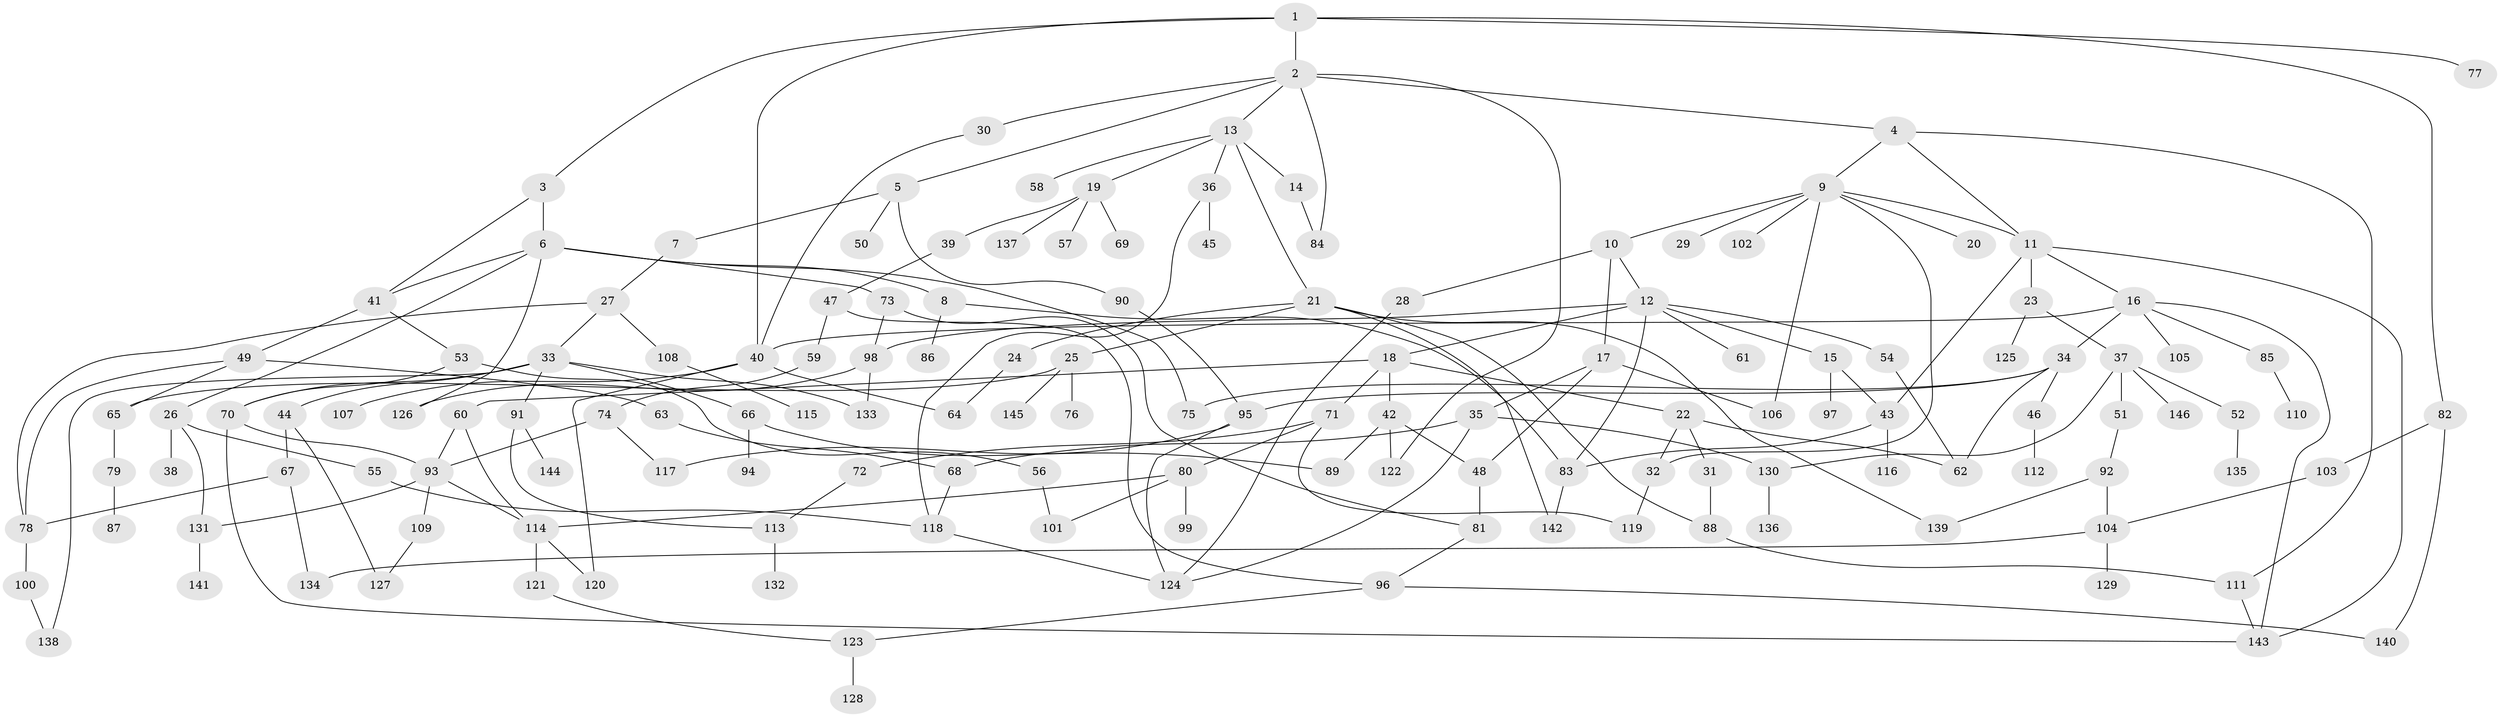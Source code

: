 // Generated by graph-tools (version 1.1) at 2025/49/03/09/25 03:49:21]
// undirected, 146 vertices, 202 edges
graph export_dot {
graph [start="1"]
  node [color=gray90,style=filled];
  1;
  2;
  3;
  4;
  5;
  6;
  7;
  8;
  9;
  10;
  11;
  12;
  13;
  14;
  15;
  16;
  17;
  18;
  19;
  20;
  21;
  22;
  23;
  24;
  25;
  26;
  27;
  28;
  29;
  30;
  31;
  32;
  33;
  34;
  35;
  36;
  37;
  38;
  39;
  40;
  41;
  42;
  43;
  44;
  45;
  46;
  47;
  48;
  49;
  50;
  51;
  52;
  53;
  54;
  55;
  56;
  57;
  58;
  59;
  60;
  61;
  62;
  63;
  64;
  65;
  66;
  67;
  68;
  69;
  70;
  71;
  72;
  73;
  74;
  75;
  76;
  77;
  78;
  79;
  80;
  81;
  82;
  83;
  84;
  85;
  86;
  87;
  88;
  89;
  90;
  91;
  92;
  93;
  94;
  95;
  96;
  97;
  98;
  99;
  100;
  101;
  102;
  103;
  104;
  105;
  106;
  107;
  108;
  109;
  110;
  111;
  112;
  113;
  114;
  115;
  116;
  117;
  118;
  119;
  120;
  121;
  122;
  123;
  124;
  125;
  126;
  127;
  128;
  129;
  130;
  131;
  132;
  133;
  134;
  135;
  136;
  137;
  138;
  139;
  140;
  141;
  142;
  143;
  144;
  145;
  146;
  1 -- 2;
  1 -- 3;
  1 -- 40;
  1 -- 77;
  1 -- 82;
  2 -- 4;
  2 -- 5;
  2 -- 13;
  2 -- 30;
  2 -- 122;
  2 -- 84;
  3 -- 6;
  3 -- 41;
  4 -- 9;
  4 -- 111;
  4 -- 11;
  5 -- 7;
  5 -- 50;
  5 -- 90;
  6 -- 8;
  6 -- 26;
  6 -- 73;
  6 -- 75;
  6 -- 126;
  6 -- 41;
  7 -- 27;
  8 -- 86;
  8 -- 83;
  9 -- 10;
  9 -- 11;
  9 -- 20;
  9 -- 29;
  9 -- 102;
  9 -- 106;
  9 -- 32;
  10 -- 12;
  10 -- 17;
  10 -- 28;
  11 -- 16;
  11 -- 23;
  11 -- 43;
  11 -- 143;
  12 -- 15;
  12 -- 18;
  12 -- 54;
  12 -- 61;
  12 -- 98;
  12 -- 83;
  13 -- 14;
  13 -- 19;
  13 -- 21;
  13 -- 36;
  13 -- 58;
  14 -- 84;
  15 -- 97;
  15 -- 43;
  16 -- 34;
  16 -- 85;
  16 -- 105;
  16 -- 143;
  16 -- 40;
  17 -- 35;
  17 -- 48;
  17 -- 106;
  18 -- 22;
  18 -- 42;
  18 -- 60;
  18 -- 71;
  19 -- 39;
  19 -- 57;
  19 -- 69;
  19 -- 137;
  21 -- 24;
  21 -- 25;
  21 -- 88;
  21 -- 139;
  21 -- 142;
  22 -- 31;
  22 -- 32;
  22 -- 62;
  23 -- 37;
  23 -- 125;
  24 -- 64;
  25 -- 76;
  25 -- 145;
  25 -- 65;
  26 -- 38;
  26 -- 55;
  26 -- 131;
  27 -- 33;
  27 -- 108;
  27 -- 78;
  28 -- 124;
  30 -- 40;
  31 -- 88;
  32 -- 119;
  33 -- 44;
  33 -- 66;
  33 -- 70;
  33 -- 91;
  33 -- 133;
  33 -- 138;
  34 -- 46;
  34 -- 62;
  34 -- 75;
  34 -- 95;
  35 -- 130;
  35 -- 124;
  35 -- 68;
  36 -- 45;
  36 -- 118;
  37 -- 51;
  37 -- 52;
  37 -- 146;
  37 -- 130;
  39 -- 47;
  40 -- 64;
  40 -- 107;
  40 -- 120;
  41 -- 49;
  41 -- 53;
  42 -- 89;
  42 -- 48;
  42 -- 122;
  43 -- 83;
  43 -- 116;
  44 -- 67;
  44 -- 127;
  46 -- 112;
  47 -- 59;
  47 -- 96;
  48 -- 81;
  49 -- 63;
  49 -- 65;
  49 -- 78;
  51 -- 92;
  52 -- 135;
  53 -- 56;
  53 -- 70;
  54 -- 62;
  55 -- 118;
  56 -- 101;
  59 -- 74;
  60 -- 114;
  60 -- 93;
  63 -- 68;
  65 -- 79;
  66 -- 94;
  66 -- 89;
  67 -- 134;
  67 -- 78;
  68 -- 118;
  70 -- 93;
  70 -- 143;
  71 -- 72;
  71 -- 80;
  71 -- 119;
  72 -- 113;
  73 -- 81;
  73 -- 98;
  74 -- 117;
  74 -- 93;
  78 -- 100;
  79 -- 87;
  80 -- 99;
  80 -- 101;
  80 -- 114;
  81 -- 96;
  82 -- 103;
  82 -- 140;
  83 -- 142;
  85 -- 110;
  88 -- 111;
  90 -- 95;
  91 -- 144;
  91 -- 113;
  92 -- 104;
  92 -- 139;
  93 -- 109;
  93 -- 131;
  93 -- 114;
  95 -- 117;
  95 -- 124;
  96 -- 123;
  96 -- 140;
  98 -- 126;
  98 -- 133;
  100 -- 138;
  103 -- 104;
  104 -- 129;
  104 -- 134;
  108 -- 115;
  109 -- 127;
  111 -- 143;
  113 -- 132;
  114 -- 120;
  114 -- 121;
  118 -- 124;
  121 -- 123;
  123 -- 128;
  130 -- 136;
  131 -- 141;
}
